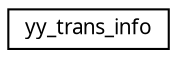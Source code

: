 digraph "Grafische Darstellung der Klassenhierarchie"
{
  edge [fontname="Sans",fontsize="10",labelfontname="Sans",labelfontsize="10"];
  node [fontname="Sans",fontsize="10",shape=record];
  rankdir="LR";
  Node0 [label="yy_trans_info",height=0.2,width=0.4,color="black", fillcolor="white", style="filled",URL="$d9/deb/structyy__trans__info.html"];
}
